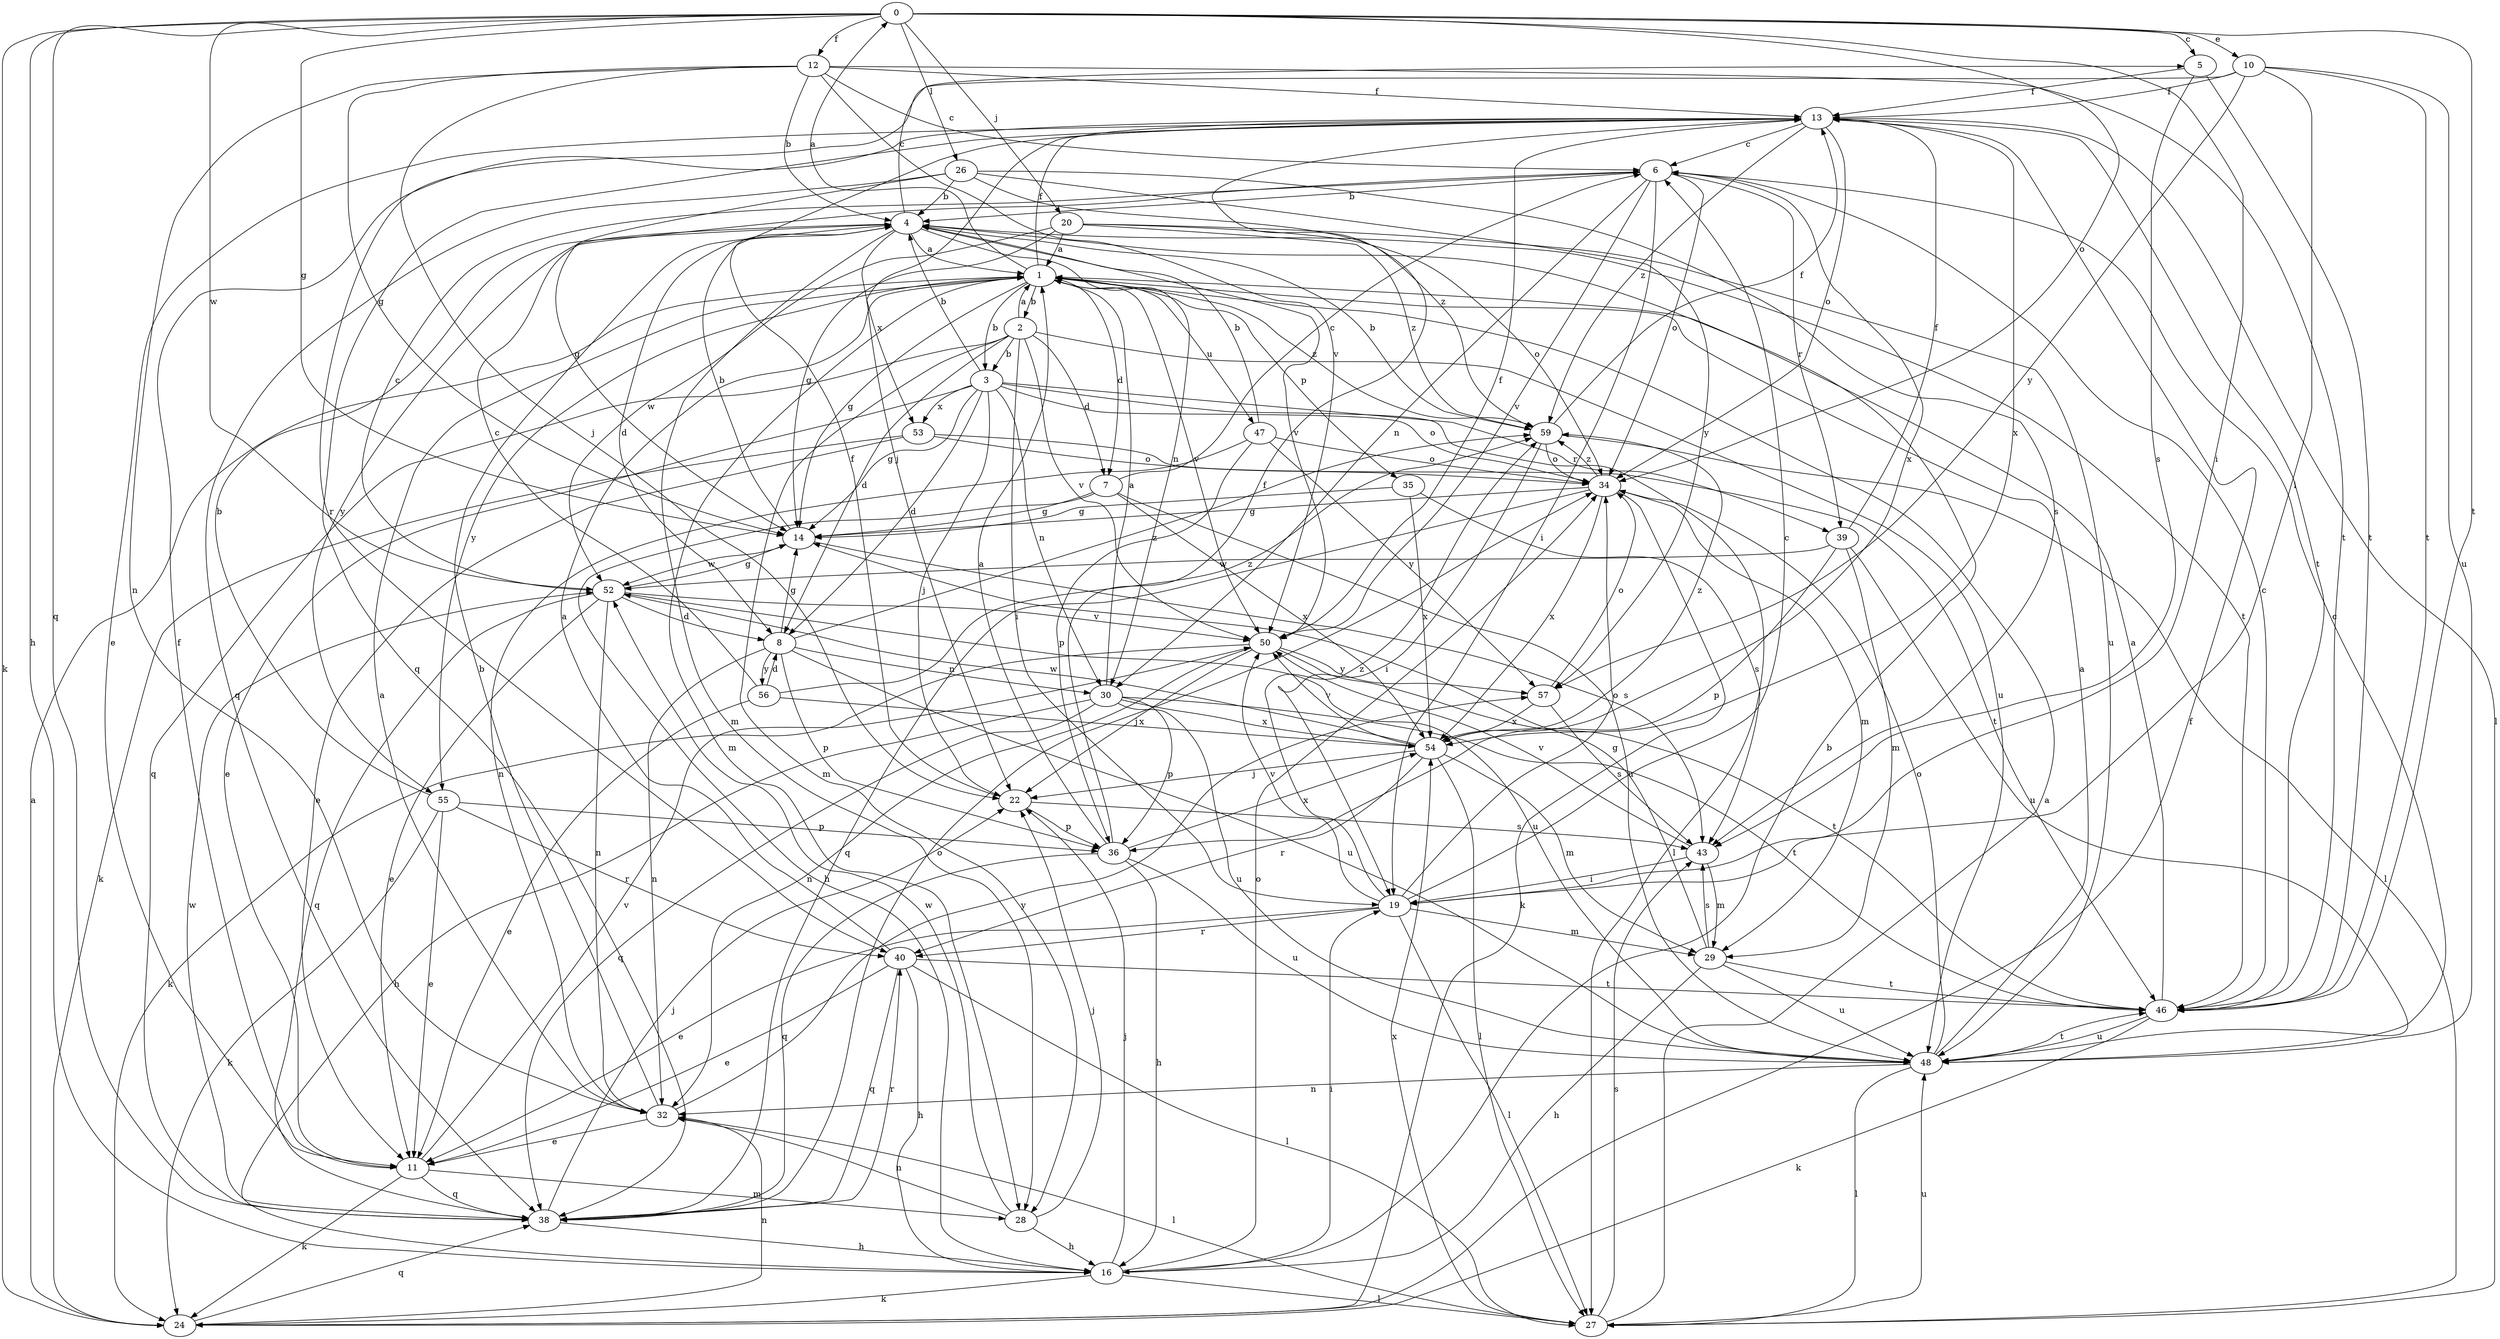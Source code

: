 strict digraph  {
0;
1;
2;
3;
4;
5;
6;
7;
8;
10;
11;
12;
13;
14;
16;
19;
20;
22;
24;
26;
27;
28;
29;
30;
32;
34;
35;
36;
38;
39;
40;
43;
46;
47;
48;
50;
52;
53;
54;
55;
56;
57;
59;
0 -> 5  [label=c];
0 -> 10  [label=e];
0 -> 12  [label=f];
0 -> 14  [label=g];
0 -> 16  [label=h];
0 -> 19  [label=i];
0 -> 20  [label=j];
0 -> 24  [label=k];
0 -> 26  [label=l];
0 -> 34  [label=o];
0 -> 38  [label=q];
0 -> 46  [label=t];
0 -> 52  [label=w];
1 -> 0  [label=a];
1 -> 2  [label=b];
1 -> 3  [label=b];
1 -> 7  [label=d];
1 -> 13  [label=f];
1 -> 14  [label=g];
1 -> 28  [label=m];
1 -> 35  [label=p];
1 -> 47  [label=u];
1 -> 50  [label=v];
1 -> 55  [label=y];
1 -> 59  [label=z];
2 -> 1  [label=a];
2 -> 3  [label=b];
2 -> 7  [label=d];
2 -> 8  [label=d];
2 -> 19  [label=i];
2 -> 28  [label=m];
2 -> 38  [label=q];
2 -> 48  [label=u];
2 -> 50  [label=v];
3 -> 4  [label=b];
3 -> 8  [label=d];
3 -> 11  [label=e];
3 -> 14  [label=g];
3 -> 22  [label=j];
3 -> 27  [label=l];
3 -> 30  [label=n];
3 -> 34  [label=o];
3 -> 39  [label=r];
3 -> 53  [label=x];
4 -> 1  [label=a];
4 -> 5  [label=c];
4 -> 8  [label=d];
4 -> 28  [label=m];
4 -> 30  [label=n];
4 -> 46  [label=t];
4 -> 50  [label=v];
4 -> 53  [label=x];
4 -> 55  [label=y];
5 -> 13  [label=f];
5 -> 43  [label=s];
5 -> 46  [label=t];
6 -> 4  [label=b];
6 -> 19  [label=i];
6 -> 30  [label=n];
6 -> 34  [label=o];
6 -> 39  [label=r];
6 -> 50  [label=v];
6 -> 54  [label=x];
7 -> 6  [label=c];
7 -> 14  [label=g];
7 -> 16  [label=h];
7 -> 48  [label=u];
7 -> 54  [label=x];
8 -> 14  [label=g];
8 -> 30  [label=n];
8 -> 32  [label=n];
8 -> 36  [label=p];
8 -> 48  [label=u];
8 -> 56  [label=y];
8 -> 59  [label=z];
10 -> 13  [label=f];
10 -> 19  [label=i];
10 -> 40  [label=r];
10 -> 46  [label=t];
10 -> 48  [label=u];
10 -> 57  [label=y];
11 -> 13  [label=f];
11 -> 24  [label=k];
11 -> 28  [label=m];
11 -> 38  [label=q];
11 -> 50  [label=v];
12 -> 4  [label=b];
12 -> 6  [label=c];
12 -> 13  [label=f];
12 -> 14  [label=g];
12 -> 22  [label=j];
12 -> 32  [label=n];
12 -> 46  [label=t];
12 -> 50  [label=v];
13 -> 6  [label=c];
13 -> 11  [label=e];
13 -> 22  [label=j];
13 -> 27  [label=l];
13 -> 34  [label=o];
13 -> 38  [label=q];
13 -> 46  [label=t];
13 -> 54  [label=x];
13 -> 59  [label=z];
14 -> 4  [label=b];
14 -> 43  [label=s];
14 -> 52  [label=w];
16 -> 4  [label=b];
16 -> 19  [label=i];
16 -> 22  [label=j];
16 -> 24  [label=k];
16 -> 27  [label=l];
16 -> 34  [label=o];
19 -> 6  [label=c];
19 -> 11  [label=e];
19 -> 27  [label=l];
19 -> 29  [label=m];
19 -> 34  [label=o];
19 -> 40  [label=r];
19 -> 50  [label=v];
19 -> 59  [label=z];
20 -> 1  [label=a];
20 -> 14  [label=g];
20 -> 34  [label=o];
20 -> 48  [label=u];
20 -> 52  [label=w];
20 -> 59  [label=z];
22 -> 13  [label=f];
22 -> 36  [label=p];
22 -> 43  [label=s];
24 -> 1  [label=a];
24 -> 13  [label=f];
24 -> 32  [label=n];
24 -> 38  [label=q];
26 -> 4  [label=b];
26 -> 14  [label=g];
26 -> 38  [label=q];
26 -> 43  [label=s];
26 -> 57  [label=y];
26 -> 59  [label=z];
27 -> 1  [label=a];
27 -> 43  [label=s];
27 -> 48  [label=u];
27 -> 54  [label=x];
28 -> 16  [label=h];
28 -> 22  [label=j];
28 -> 32  [label=n];
28 -> 52  [label=w];
29 -> 14  [label=g];
29 -> 16  [label=h];
29 -> 43  [label=s];
29 -> 46  [label=t];
29 -> 48  [label=u];
30 -> 1  [label=a];
30 -> 16  [label=h];
30 -> 36  [label=p];
30 -> 38  [label=q];
30 -> 46  [label=t];
30 -> 48  [label=u];
30 -> 54  [label=x];
32 -> 1  [label=a];
32 -> 4  [label=b];
32 -> 11  [label=e];
32 -> 27  [label=l];
32 -> 57  [label=y];
34 -> 14  [label=g];
34 -> 24  [label=k];
34 -> 29  [label=m];
34 -> 38  [label=q];
34 -> 54  [label=x];
34 -> 59  [label=z];
35 -> 14  [label=g];
35 -> 43  [label=s];
35 -> 54  [label=x];
36 -> 1  [label=a];
36 -> 13  [label=f];
36 -> 16  [label=h];
36 -> 38  [label=q];
36 -> 48  [label=u];
36 -> 54  [label=x];
38 -> 16  [label=h];
38 -> 22  [label=j];
38 -> 34  [label=o];
38 -> 40  [label=r];
38 -> 52  [label=w];
39 -> 13  [label=f];
39 -> 29  [label=m];
39 -> 36  [label=p];
39 -> 48  [label=u];
39 -> 52  [label=w];
40 -> 1  [label=a];
40 -> 11  [label=e];
40 -> 16  [label=h];
40 -> 27  [label=l];
40 -> 38  [label=q];
40 -> 46  [label=t];
43 -> 19  [label=i];
43 -> 29  [label=m];
43 -> 50  [label=v];
46 -> 1  [label=a];
46 -> 6  [label=c];
46 -> 24  [label=k];
46 -> 48  [label=u];
47 -> 4  [label=b];
47 -> 32  [label=n];
47 -> 34  [label=o];
47 -> 36  [label=p];
47 -> 57  [label=y];
48 -> 1  [label=a];
48 -> 6  [label=c];
48 -> 27  [label=l];
48 -> 32  [label=n];
48 -> 34  [label=o];
48 -> 46  [label=t];
50 -> 13  [label=f];
50 -> 22  [label=j];
50 -> 24  [label=k];
50 -> 32  [label=n];
50 -> 46  [label=t];
50 -> 57  [label=y];
52 -> 6  [label=c];
52 -> 8  [label=d];
52 -> 11  [label=e];
52 -> 14  [label=g];
52 -> 32  [label=n];
52 -> 38  [label=q];
52 -> 48  [label=u];
52 -> 50  [label=v];
53 -> 11  [label=e];
53 -> 24  [label=k];
53 -> 34  [label=o];
53 -> 46  [label=t];
54 -> 22  [label=j];
54 -> 27  [label=l];
54 -> 29  [label=m];
54 -> 40  [label=r];
54 -> 50  [label=v];
54 -> 52  [label=w];
54 -> 59  [label=z];
55 -> 4  [label=b];
55 -> 11  [label=e];
55 -> 24  [label=k];
55 -> 36  [label=p];
55 -> 40  [label=r];
56 -> 6  [label=c];
56 -> 8  [label=d];
56 -> 11  [label=e];
56 -> 54  [label=x];
56 -> 59  [label=z];
57 -> 34  [label=o];
57 -> 43  [label=s];
57 -> 54  [label=x];
59 -> 4  [label=b];
59 -> 13  [label=f];
59 -> 19  [label=i];
59 -> 27  [label=l];
59 -> 34  [label=o];
}
